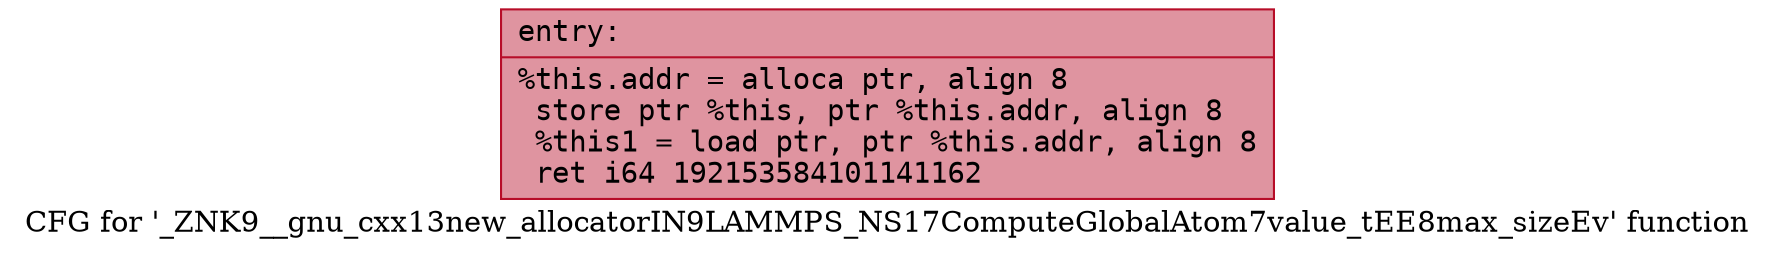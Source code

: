 digraph "CFG for '_ZNK9__gnu_cxx13new_allocatorIN9LAMMPS_NS17ComputeGlobalAtom7value_tEE8max_sizeEv' function" {
	label="CFG for '_ZNK9__gnu_cxx13new_allocatorIN9LAMMPS_NS17ComputeGlobalAtom7value_tEE8max_sizeEv' function";

	Node0x56131ec11a50 [shape=record,color="#b70d28ff", style=filled, fillcolor="#b70d2870" fontname="Courier",label="{entry:\l|  %this.addr = alloca ptr, align 8\l  store ptr %this, ptr %this.addr, align 8\l  %this1 = load ptr, ptr %this.addr, align 8\l  ret i64 192153584101141162\l}"];
}
